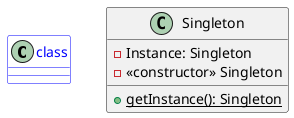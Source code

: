 @startuml
class class #white;line:blue;text:blue

class Singleton {
 -Instance: Singleton
 -<<constructor>> Singleton
 +{static} getInstance(): Singleton
}
@enduml